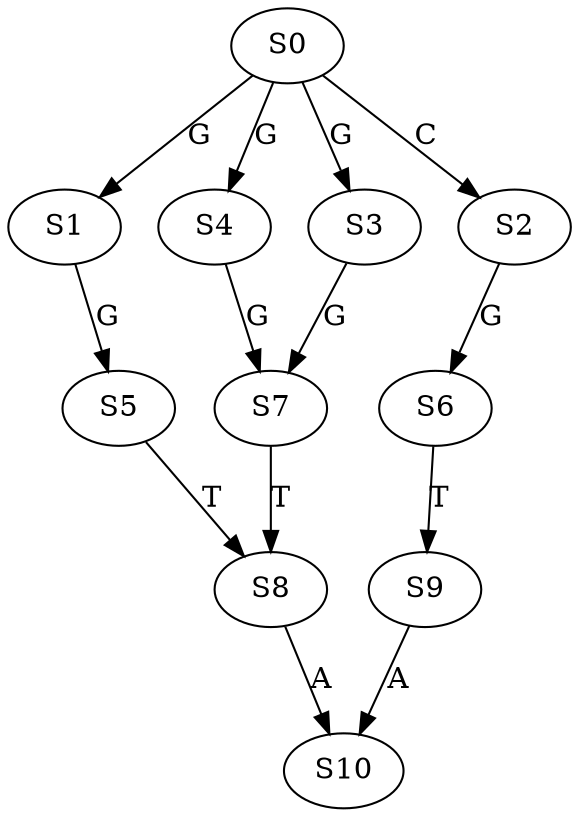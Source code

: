 strict digraph  {
	S0 -> S1 [ label = G ];
	S0 -> S2 [ label = C ];
	S0 -> S3 [ label = G ];
	S0 -> S4 [ label = G ];
	S1 -> S5 [ label = G ];
	S2 -> S6 [ label = G ];
	S3 -> S7 [ label = G ];
	S4 -> S7 [ label = G ];
	S5 -> S8 [ label = T ];
	S6 -> S9 [ label = T ];
	S7 -> S8 [ label = T ];
	S8 -> S10 [ label = A ];
	S9 -> S10 [ label = A ];
}

